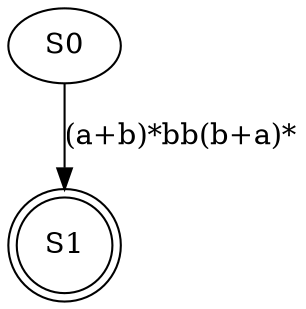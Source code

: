 digraph {
	S0 [label=S0]
	node [shape=doublecircle]
	S1 [label=S1]
	node [shape=circle]
	S0 -> S1 [label="(a+b)*bb(b+a)*"]
}
